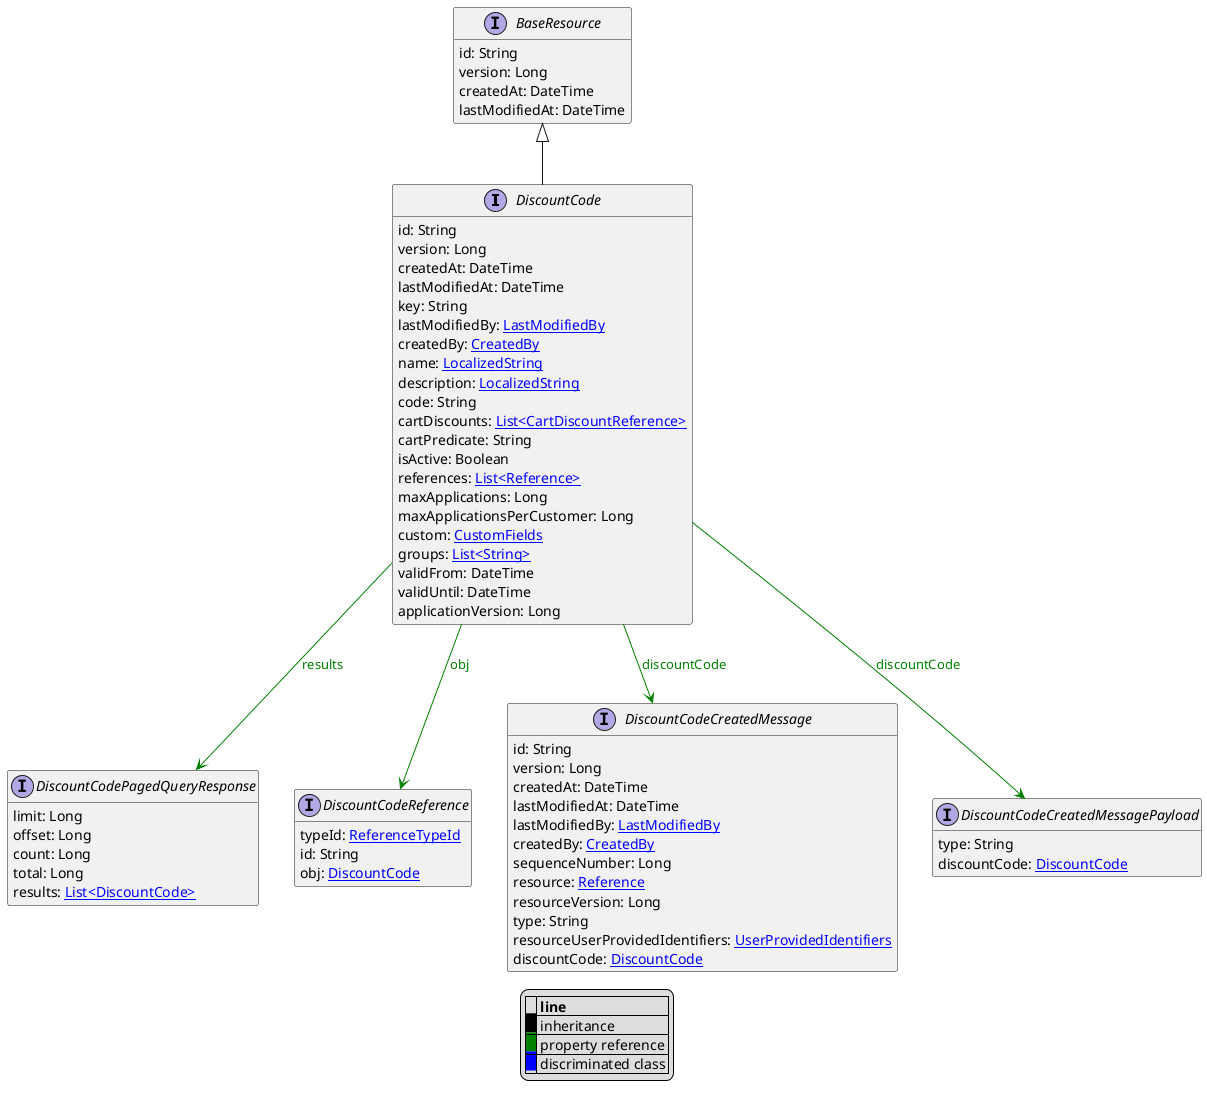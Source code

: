 @startuml

hide empty fields
hide empty methods
legend
|= |= line |
|<back:black>   </back>| inheritance |
|<back:green>   </back>| property reference |
|<back:blue>   </back>| discriminated class |
endlegend
interface DiscountCode [[DiscountCode.svg]] extends BaseResource {
    id: String
    version: Long
    createdAt: DateTime
    lastModifiedAt: DateTime
    key: String
    lastModifiedBy: [[LastModifiedBy.svg LastModifiedBy]]
    createdBy: [[CreatedBy.svg CreatedBy]]
    name: [[LocalizedString.svg LocalizedString]]
    description: [[LocalizedString.svg LocalizedString]]
    code: String
    cartDiscounts: [[CartDiscountReference.svg List<CartDiscountReference>]]
    cartPredicate: String
    isActive: Boolean
    references: [[Reference.svg List<Reference>]]
    maxApplications: Long
    maxApplicationsPerCustomer: Long
    custom: [[CustomFields.svg CustomFields]]
    groups: [[String.svg List<String>]]
    validFrom: DateTime
    validUntil: DateTime
    applicationVersion: Long
}
interface BaseResource [[BaseResource.svg]]  {
    id: String
    version: Long
    createdAt: DateTime
    lastModifiedAt: DateTime
}


interface DiscountCodePagedQueryResponse [[DiscountCodePagedQueryResponse.svg]]  {
    limit: Long
    offset: Long
    count: Long
    total: Long
    results: [[DiscountCode.svg List<DiscountCode>]]
}
interface DiscountCodeReference [[DiscountCodeReference.svg]]  {
    typeId: [[ReferenceTypeId.svg ReferenceTypeId]]
    id: String
    obj: [[DiscountCode.svg DiscountCode]]
}
interface DiscountCodeCreatedMessage [[DiscountCodeCreatedMessage.svg]]  {
    id: String
    version: Long
    createdAt: DateTime
    lastModifiedAt: DateTime
    lastModifiedBy: [[LastModifiedBy.svg LastModifiedBy]]
    createdBy: [[CreatedBy.svg CreatedBy]]
    sequenceNumber: Long
    resource: [[Reference.svg Reference]]
    resourceVersion: Long
    type: String
    resourceUserProvidedIdentifiers: [[UserProvidedIdentifiers.svg UserProvidedIdentifiers]]
    discountCode: [[DiscountCode.svg DiscountCode]]
}
interface DiscountCodeCreatedMessagePayload [[DiscountCodeCreatedMessagePayload.svg]]  {
    type: String
    discountCode: [[DiscountCode.svg DiscountCode]]
}

DiscountCode --> DiscountCodePagedQueryResponse #green;text:green : "results"
DiscountCode --> DiscountCodeReference #green;text:green : "obj"
DiscountCode --> DiscountCodeCreatedMessage #green;text:green : "discountCode"
DiscountCode --> DiscountCodeCreatedMessagePayload #green;text:green : "discountCode"
@enduml
